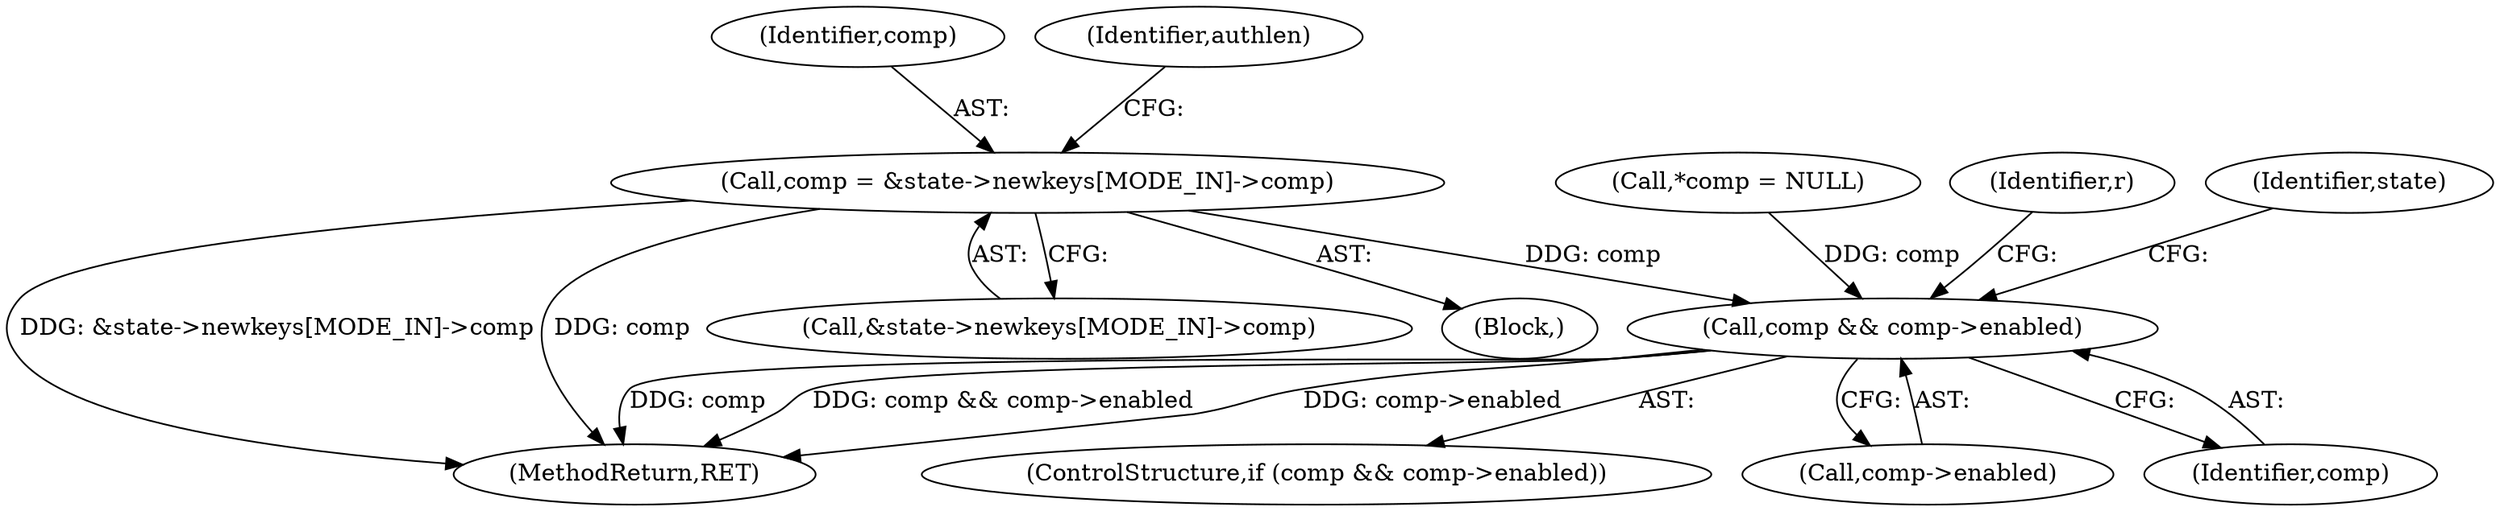 digraph "0_mindrot_28652bca29046f62c7045e933e6b931de1d16737_0@array" {
"1000190" [label="(Call,comp = &state->newkeys[MODE_IN]->comp)"];
"1000844" [label="(Call,comp && comp->enabled)"];
"1000190" [label="(Call,comp = &state->newkeys[MODE_IN]->comp)"];
"1000169" [label="(Block,)"];
"1000852" [label="(Identifier,state)"];
"1000191" [label="(Identifier,comp)"];
"1000147" [label="(Call,*comp = NULL)"];
"1000203" [label="(Identifier,authlen)"];
"1000845" [label="(Identifier,comp)"];
"1000844" [label="(Call,comp && comp->enabled)"];
"1001011" [label="(MethodReturn,RET)"];
"1000843" [label="(ControlStructure,if (comp && comp->enabled))"];
"1000846" [label="(Call,comp->enabled)"];
"1000895" [label="(Identifier,r)"];
"1000192" [label="(Call,&state->newkeys[MODE_IN]->comp)"];
"1000190" -> "1000169"  [label="AST: "];
"1000190" -> "1000192"  [label="CFG: "];
"1000191" -> "1000190"  [label="AST: "];
"1000192" -> "1000190"  [label="AST: "];
"1000203" -> "1000190"  [label="CFG: "];
"1000190" -> "1001011"  [label="DDG: comp"];
"1000190" -> "1001011"  [label="DDG: &state->newkeys[MODE_IN]->comp"];
"1000190" -> "1000844"  [label="DDG: comp"];
"1000844" -> "1000843"  [label="AST: "];
"1000844" -> "1000845"  [label="CFG: "];
"1000844" -> "1000846"  [label="CFG: "];
"1000845" -> "1000844"  [label="AST: "];
"1000846" -> "1000844"  [label="AST: "];
"1000852" -> "1000844"  [label="CFG: "];
"1000895" -> "1000844"  [label="CFG: "];
"1000844" -> "1001011"  [label="DDG: comp && comp->enabled"];
"1000844" -> "1001011"  [label="DDG: comp->enabled"];
"1000844" -> "1001011"  [label="DDG: comp"];
"1000147" -> "1000844"  [label="DDG: comp"];
}
